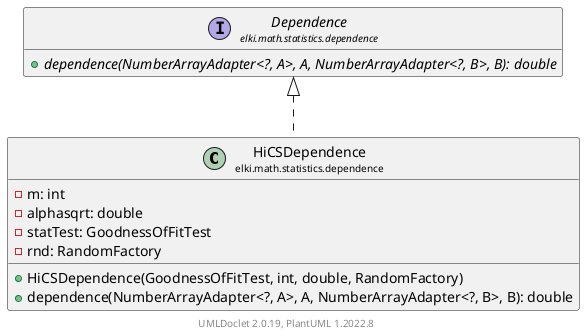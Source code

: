 @startuml
    remove .*\.(Instance|Par|Parameterizer|Factory)$
    set namespaceSeparator none
    hide empty fields
    hide empty methods

    class "<size:14>HiCSDependence\n<size:10>elki.math.statistics.dependence" as elki.math.statistics.dependence.HiCSDependence [[HiCSDependence.html]] {
        -m: int
        -alphasqrt: double
        -statTest: GoodnessOfFitTest
        -rnd: RandomFactory
        +HiCSDependence(GoodnessOfFitTest, int, double, RandomFactory)
        +dependence(NumberArrayAdapter<?, A>, A, NumberArrayAdapter<?, B>, B): double
    }

    interface "<size:14>Dependence\n<size:10>elki.math.statistics.dependence" as elki.math.statistics.dependence.Dependence [[Dependence.html]] {
        {abstract} +dependence(NumberArrayAdapter<?, A>, A, NumberArrayAdapter<?, B>, B): double
    }
    class "<size:14>HiCSDependence.Par\n<size:10>elki.math.statistics.dependence" as elki.math.statistics.dependence.HiCSDependence.Par [[HiCSDependence.Par.html]]

    elki.math.statistics.dependence.Dependence <|.. elki.math.statistics.dependence.HiCSDependence
    elki.math.statistics.dependence.HiCSDependence +-- elki.math.statistics.dependence.HiCSDependence.Par

    center footer UMLDoclet 2.0.19, PlantUML 1.2022.8
@enduml
